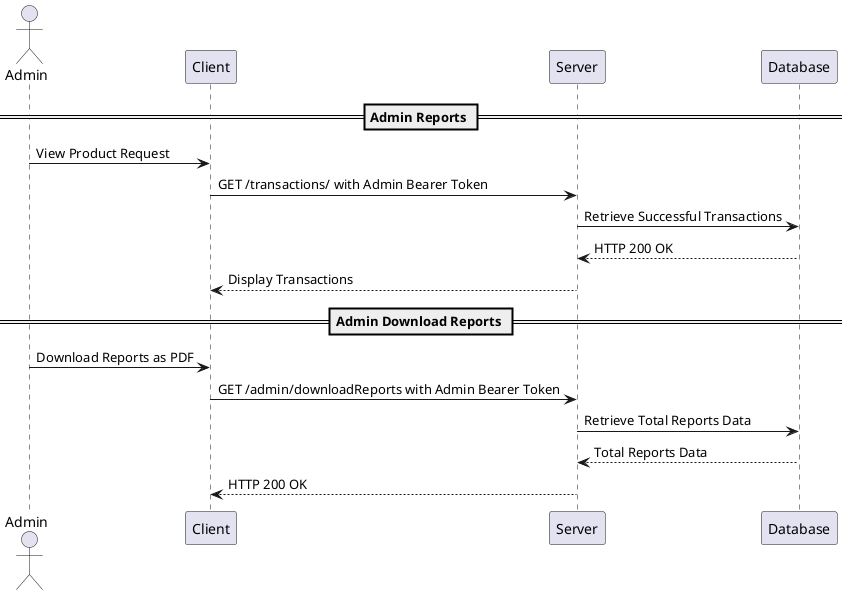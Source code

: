 @startuml



actor Admin
participant Client
participant Server
participant Database


== Admin Reports ==
Admin -> Client : View Product Request
Client -> Server : GET /transactions/ with Admin Bearer Token
Server -> Database : Retrieve Successful Transactions
Database --> Server : HTTP 200 OK
Server --> Client :  Display Transactions

== Admin Download Reports ==
Admin -> Client : Download Reports as PDF
Client -> Server : GET /admin/downloadReports with Admin Bearer Token
Server -> Database : Retrieve Total Reports Data
Database --> Server : Total Reports Data
Server --> Client : HTTP 200 OK


@enduml